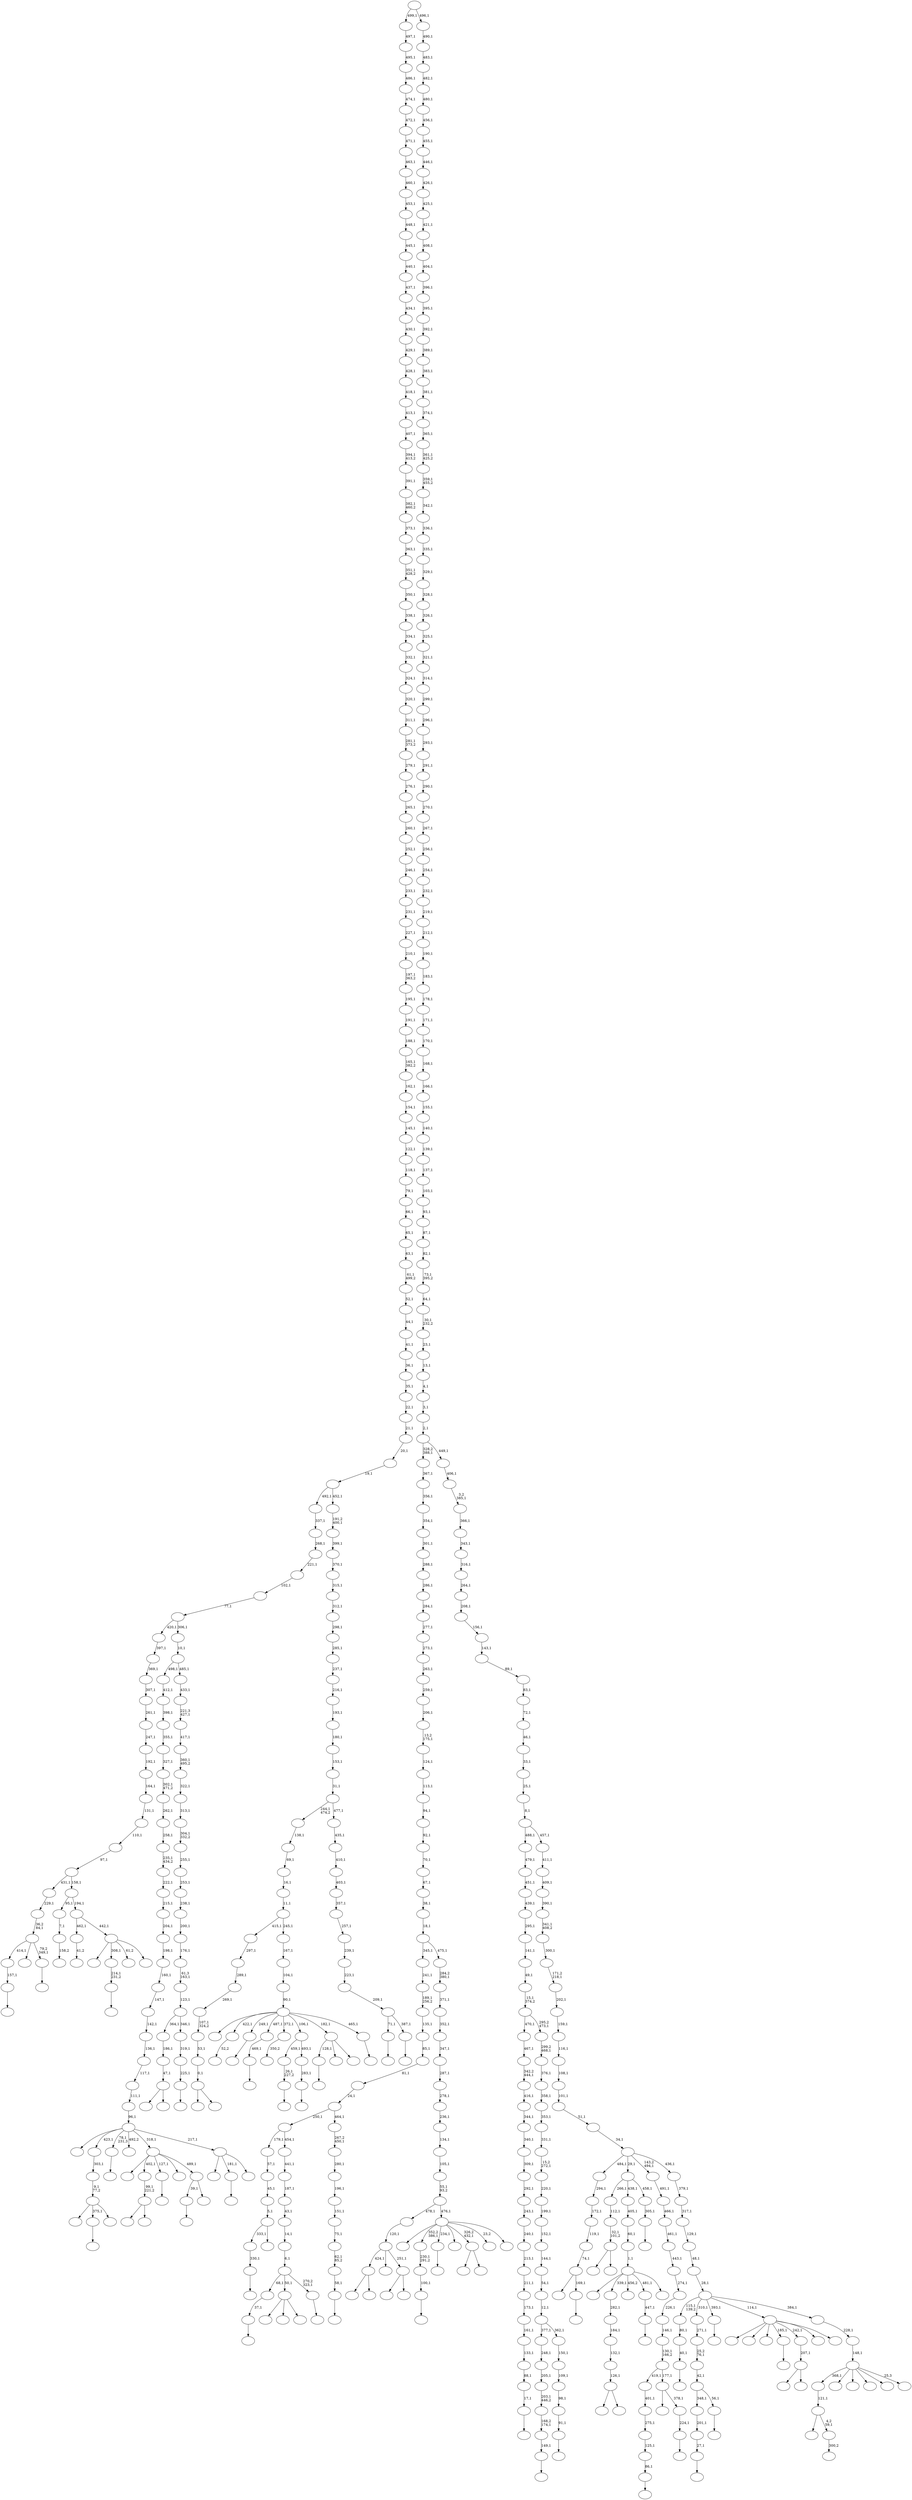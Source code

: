 digraph T {
	600 [label=""]
	599 [label=""]
	598 [label=""]
	597 [label=""]
	596 [label=""]
	595 [label=""]
	594 [label=""]
	593 [label=""]
	592 [label=""]
	591 [label=""]
	590 [label=""]
	589 [label=""]
	588 [label=""]
	587 [label=""]
	586 [label=""]
	585 [label=""]
	584 [label=""]
	583 [label=""]
	582 [label=""]
	581 [label=""]
	580 [label=""]
	579 [label=""]
	578 [label=""]
	577 [label=""]
	576 [label=""]
	575 [label=""]
	574 [label=""]
	573 [label=""]
	572 [label=""]
	571 [label=""]
	570 [label=""]
	569 [label=""]
	568 [label=""]
	567 [label=""]
	566 [label=""]
	565 [label=""]
	564 [label=""]
	563 [label=""]
	562 [label=""]
	561 [label=""]
	560 [label=""]
	559 [label=""]
	558 [label=""]
	557 [label=""]
	556 [label=""]
	555 [label=""]
	554 [label=""]
	553 [label=""]
	552 [label=""]
	551 [label=""]
	550 [label=""]
	549 [label=""]
	548 [label=""]
	547 [label=""]
	546 [label=""]
	545 [label=""]
	544 [label=""]
	543 [label=""]
	542 [label=""]
	541 [label=""]
	540 [label=""]
	539 [label=""]
	538 [label=""]
	537 [label=""]
	536 [label=""]
	535 [label=""]
	534 [label=""]
	533 [label=""]
	532 [label=""]
	531 [label=""]
	530 [label=""]
	529 [label=""]
	528 [label=""]
	527 [label=""]
	526 [label=""]
	525 [label=""]
	524 [label=""]
	523 [label=""]
	522 [label=""]
	521 [label=""]
	520 [label=""]
	519 [label=""]
	518 [label=""]
	517 [label=""]
	516 [label=""]
	515 [label=""]
	514 [label=""]
	513 [label=""]
	512 [label=""]
	511 [label=""]
	510 [label=""]
	509 [label=""]
	508 [label=""]
	507 [label=""]
	506 [label=""]
	505 [label=""]
	504 [label=""]
	503 [label=""]
	502 [label=""]
	501 [label=""]
	500 [label=""]
	499 [label=""]
	498 [label=""]
	497 [label=""]
	496 [label=""]
	495 [label=""]
	494 [label=""]
	493 [label=""]
	492 [label=""]
	491 [label=""]
	490 [label=""]
	489 [label=""]
	488 [label=""]
	487 [label=""]
	486 [label=""]
	485 [label=""]
	484 [label=""]
	483 [label=""]
	482 [label=""]
	481 [label=""]
	480 [label=""]
	479 [label=""]
	478 [label=""]
	477 [label=""]
	476 [label=""]
	475 [label=""]
	474 [label=""]
	473 [label=""]
	472 [label=""]
	471 [label=""]
	470 [label=""]
	469 [label=""]
	468 [label=""]
	467 [label=""]
	466 [label=""]
	465 [label=""]
	464 [label=""]
	463 [label=""]
	462 [label=""]
	461 [label=""]
	460 [label=""]
	459 [label=""]
	458 [label=""]
	457 [label=""]
	456 [label=""]
	455 [label=""]
	454 [label=""]
	453 [label=""]
	452 [label=""]
	451 [label=""]
	450 [label=""]
	449 [label=""]
	448 [label=""]
	447 [label=""]
	446 [label=""]
	445 [label=""]
	444 [label=""]
	443 [label=""]
	442 [label=""]
	441 [label=""]
	440 [label=""]
	439 [label=""]
	438 [label=""]
	437 [label=""]
	436 [label=""]
	435 [label=""]
	434 [label=""]
	433 [label=""]
	432 [label=""]
	431 [label=""]
	430 [label=""]
	429 [label=""]
	428 [label=""]
	427 [label=""]
	426 [label=""]
	425 [label=""]
	424 [label=""]
	423 [label=""]
	422 [label=""]
	421 [label=""]
	420 [label=""]
	419 [label=""]
	418 [label=""]
	417 [label=""]
	416 [label=""]
	415 [label=""]
	414 [label=""]
	413 [label=""]
	412 [label=""]
	411 [label=""]
	410 [label=""]
	409 [label=""]
	408 [label=""]
	407 [label=""]
	406 [label=""]
	405 [label=""]
	404 [label=""]
	403 [label=""]
	402 [label=""]
	401 [label=""]
	400 [label=""]
	399 [label=""]
	398 [label=""]
	397 [label=""]
	396 [label=""]
	395 [label=""]
	394 [label=""]
	393 [label=""]
	392 [label=""]
	391 [label=""]
	390 [label=""]
	389 [label=""]
	388 [label=""]
	387 [label=""]
	386 [label=""]
	385 [label=""]
	384 [label=""]
	383 [label=""]
	382 [label=""]
	381 [label=""]
	380 [label=""]
	379 [label=""]
	378 [label=""]
	377 [label=""]
	376 [label=""]
	375 [label=""]
	374 [label=""]
	373 [label=""]
	372 [label=""]
	371 [label=""]
	370 [label=""]
	369 [label=""]
	368 [label=""]
	367 [label=""]
	366 [label=""]
	365 [label=""]
	364 [label=""]
	363 [label=""]
	362 [label=""]
	361 [label=""]
	360 [label=""]
	359 [label=""]
	358 [label=""]
	357 [label=""]
	356 [label=""]
	355 [label=""]
	354 [label=""]
	353 [label=""]
	352 [label=""]
	351 [label=""]
	350 [label=""]
	349 [label=""]
	348 [label=""]
	347 [label=""]
	346 [label=""]
	345 [label=""]
	344 [label=""]
	343 [label=""]
	342 [label=""]
	341 [label=""]
	340 [label=""]
	339 [label=""]
	338 [label=""]
	337 [label=""]
	336 [label=""]
	335 [label=""]
	334 [label=""]
	333 [label=""]
	332 [label=""]
	331 [label=""]
	330 [label=""]
	329 [label=""]
	328 [label=""]
	327 [label=""]
	326 [label=""]
	325 [label=""]
	324 [label=""]
	323 [label=""]
	322 [label=""]
	321 [label=""]
	320 [label=""]
	319 [label=""]
	318 [label=""]
	317 [label=""]
	316 [label=""]
	315 [label=""]
	314 [label=""]
	313 [label=""]
	312 [label=""]
	311 [label=""]
	310 [label=""]
	309 [label=""]
	308 [label=""]
	307 [label=""]
	306 [label=""]
	305 [label=""]
	304 [label=""]
	303 [label=""]
	302 [label=""]
	301 [label=""]
	300 [label=""]
	299 [label=""]
	298 [label=""]
	297 [label=""]
	296 [label=""]
	295 [label=""]
	294 [label=""]
	293 [label=""]
	292 [label=""]
	291 [label=""]
	290 [label=""]
	289 [label=""]
	288 [label=""]
	287 [label=""]
	286 [label=""]
	285 [label=""]
	284 [label=""]
	283 [label=""]
	282 [label=""]
	281 [label=""]
	280 [label=""]
	279 [label=""]
	278 [label=""]
	277 [label=""]
	276 [label=""]
	275 [label=""]
	274 [label=""]
	273 [label=""]
	272 [label=""]
	271 [label=""]
	270 [label=""]
	269 [label=""]
	268 [label=""]
	267 [label=""]
	266 [label=""]
	265 [label=""]
	264 [label=""]
	263 [label=""]
	262 [label=""]
	261 [label=""]
	260 [label=""]
	259 [label=""]
	258 [label=""]
	257 [label=""]
	256 [label=""]
	255 [label=""]
	254 [label=""]
	253 [label=""]
	252 [label=""]
	251 [label=""]
	250 [label=""]
	249 [label=""]
	248 [label=""]
	247 [label=""]
	246 [label=""]
	245 [label=""]
	244 [label=""]
	243 [label=""]
	242 [label=""]
	241 [label=""]
	240 [label=""]
	239 [label=""]
	238 [label=""]
	237 [label=""]
	236 [label=""]
	235 [label=""]
	234 [label=""]
	233 [label=""]
	232 [label=""]
	231 [label=""]
	230 [label=""]
	229 [label=""]
	228 [label=""]
	227 [label=""]
	226 [label=""]
	225 [label=""]
	224 [label=""]
	223 [label=""]
	222 [label=""]
	221 [label=""]
	220 [label=""]
	219 [label=""]
	218 [label=""]
	217 [label=""]
	216 [label=""]
	215 [label=""]
	214 [label=""]
	213 [label=""]
	212 [label=""]
	211 [label=""]
	210 [label=""]
	209 [label=""]
	208 [label=""]
	207 [label=""]
	206 [label=""]
	205 [label=""]
	204 [label=""]
	203 [label=""]
	202 [label=""]
	201 [label=""]
	200 [label=""]
	199 [label=""]
	198 [label=""]
	197 [label=""]
	196 [label=""]
	195 [label=""]
	194 [label=""]
	193 [label=""]
	192 [label=""]
	191 [label=""]
	190 [label=""]
	189 [label=""]
	188 [label=""]
	187 [label=""]
	186 [label=""]
	185 [label=""]
	184 [label=""]
	183 [label=""]
	182 [label=""]
	181 [label=""]
	180 [label=""]
	179 [label=""]
	178 [label=""]
	177 [label=""]
	176 [label=""]
	175 [label=""]
	174 [label=""]
	173 [label=""]
	172 [label=""]
	171 [label=""]
	170 [label=""]
	169 [label=""]
	168 [label=""]
	167 [label=""]
	166 [label=""]
	165 [label=""]
	164 [label=""]
	163 [label=""]
	162 [label=""]
	161 [label=""]
	160 [label=""]
	159 [label=""]
	158 [label=""]
	157 [label=""]
	156 [label=""]
	155 [label=""]
	154 [label=""]
	153 [label=""]
	152 [label=""]
	151 [label=""]
	150 [label=""]
	149 [label=""]
	148 [label=""]
	147 [label=""]
	146 [label=""]
	145 [label=""]
	144 [label=""]
	143 [label=""]
	142 [label=""]
	141 [label=""]
	140 [label=""]
	139 [label=""]
	138 [label=""]
	137 [label=""]
	136 [label=""]
	135 [label=""]
	134 [label=""]
	133 [label=""]
	132 [label=""]
	131 [label=""]
	130 [label=""]
	129 [label=""]
	128 [label=""]
	127 [label=""]
	126 [label=""]
	125 [label=""]
	124 [label=""]
	123 [label=""]
	122 [label=""]
	121 [label=""]
	120 [label=""]
	119 [label=""]
	118 [label=""]
	117 [label=""]
	116 [label=""]
	115 [label=""]
	114 [label=""]
	113 [label=""]
	112 [label=""]
	111 [label=""]
	110 [label=""]
	109 [label=""]
	108 [label=""]
	107 [label=""]
	106 [label=""]
	105 [label=""]
	104 [label=""]
	103 [label=""]
	102 [label=""]
	101 [label=""]
	100 [label=""]
	99 [label=""]
	98 [label=""]
	97 [label=""]
	96 [label=""]
	95 [label=""]
	94 [label=""]
	93 [label=""]
	92 [label=""]
	91 [label=""]
	90 [label=""]
	89 [label=""]
	88 [label=""]
	87 [label=""]
	86 [label=""]
	85 [label=""]
	84 [label=""]
	83 [label=""]
	82 [label=""]
	81 [label=""]
	80 [label=""]
	79 [label=""]
	78 [label=""]
	77 [label=""]
	76 [label=""]
	75 [label=""]
	74 [label=""]
	73 [label=""]
	72 [label=""]
	71 [label=""]
	70 [label=""]
	69 [label=""]
	68 [label=""]
	67 [label=""]
	66 [label=""]
	65 [label=""]
	64 [label=""]
	63 [label=""]
	62 [label=""]
	61 [label=""]
	60 [label=""]
	59 [label=""]
	58 [label=""]
	57 [label=""]
	56 [label=""]
	55 [label=""]
	54 [label=""]
	53 [label=""]
	52 [label=""]
	51 [label=""]
	50 [label=""]
	49 [label=""]
	48 [label=""]
	47 [label=""]
	46 [label=""]
	45 [label=""]
	44 [label=""]
	43 [label=""]
	42 [label=""]
	41 [label=""]
	40 [label=""]
	39 [label=""]
	38 [label=""]
	37 [label=""]
	36 [label=""]
	35 [label=""]
	34 [label=""]
	33 [label=""]
	32 [label=""]
	31 [label=""]
	30 [label=""]
	29 [label=""]
	28 [label=""]
	27 [label=""]
	26 [label=""]
	25 [label=""]
	24 [label=""]
	23 [label=""]
	22 [label=""]
	21 [label=""]
	20 [label=""]
	19 [label=""]
	18 [label=""]
	17 [label=""]
	16 [label=""]
	15 [label=""]
	14 [label=""]
	13 [label=""]
	12 [label=""]
	11 [label=""]
	10 [label=""]
	9 [label=""]
	8 [label=""]
	7 [label=""]
	6 [label=""]
	5 [label=""]
	4 [label=""]
	3 [label=""]
	2 [label=""]
	1 [label=""]
	0 [label=""]
	596 -> 597 [label=""]
	595 -> 596 [label="37,1"]
	592 -> 593 [label="300,2"]
	591 -> 594 [label=""]
	591 -> 592 [label="4,2\n59,1"]
	590 -> 591 [label="121,1"]
	587 -> 588 [label=""]
	583 -> 584 [label=""]
	582 -> 583 [label="86,1"]
	581 -> 582 [label="125,1"]
	580 -> 581 [label="275,1"]
	579 -> 580 [label="401,1"]
	577 -> 585 [label=""]
	577 -> 578 [label=""]
	576 -> 577 [label="99,1\n221,2"]
	569 -> 570 [label=""]
	568 -> 569 [label="17,1"]
	567 -> 568 [label="88,1"]
	566 -> 567 [label="133,1"]
	565 -> 566 [label="161,1"]
	564 -> 565 [label="173,1"]
	563 -> 564 [label="211,1"]
	562 -> 563 [label="213,1"]
	561 -> 562 [label="240,1"]
	560 -> 561 [label="243,1"]
	559 -> 560 [label="292,1"]
	558 -> 559 [label="309,1"]
	557 -> 558 [label="340,1"]
	556 -> 557 [label="344,1"]
	555 -> 556 [label="416,1"]
	554 -> 555 [label="342,2\n444,1"]
	553 -> 554 [label="467,1"]
	549 -> 598 [label=""]
	549 -> 550 [label=""]
	548 -> 549 [label="47,1"]
	547 -> 548 [label="186,1"]
	541 -> 542 [label=""]
	540 -> 541 [label="26,1\n227,2"]
	538 -> 571 [label=""]
	538 -> 552 [label=""]
	538 -> 539 [label=""]
	535 -> 543 [label=""]
	535 -> 536 [label=""]
	534 -> 535 [label="32,1\n101,2"]
	533 -> 534 [label="112,1"]
	531 -> 532 [label=""]
	529 -> 530 [label="158,2"]
	528 -> 529 [label="7,1"]
	526 -> 527 [label="41,2"]
	523 -> 524 [label=""]
	522 -> 523 [label="40,1"]
	521 -> 522 [label="80,1"]
	517 -> 518 [label=""]
	516 -> 551 [label=""]
	516 -> 517 [label="169,1"]
	515 -> 516 [label="74,1"]
	514 -> 515 [label="119,1"]
	513 -> 514 [label="172,1"]
	512 -> 513 [label="294,1"]
	509 -> 510 [label=""]
	508 -> 509 [label="27,1"]
	507 -> 508 [label="201,1"]
	505 -> 511 [label=""]
	505 -> 506 [label=""]
	503 -> 504 [label=""]
	500 -> 519 [label=""]
	500 -> 501 [label=""]
	499 -> 500 [label="0,1"]
	498 -> 499 [label="53,1"]
	497 -> 498 [label="107,1\n324,2"]
	496 -> 497 [label="269,1"]
	495 -> 496 [label="289,1"]
	494 -> 495 [label="297,1"]
	492 -> 493 [label=""]
	491 -> 492 [label="157,1"]
	489 -> 490 [label=""]
	488 -> 489 [label="100,1"]
	487 -> 488 [label="230,1\n291,2"]
	485 -> 486 [label=""]
	484 -> 485 [label="149,1"]
	483 -> 484 [label="168,2\n174,1"]
	482 -> 483 [label="203,1\n446,2"]
	481 -> 482 [label="205,1"]
	480 -> 481 [label="248,1"]
	478 -> 479 [label=""]
	477 -> 478 [label="91,1"]
	476 -> 477 [label="98,1"]
	475 -> 476 [label="109,1"]
	474 -> 475 [label="150,1"]
	473 -> 480 [label="377,1"]
	473 -> 474 [label="362,1"]
	472 -> 473 [label="12,1"]
	471 -> 472 [label="54,1"]
	470 -> 471 [label="144,1"]
	469 -> 470 [label="152,1"]
	468 -> 469 [label="199,1"]
	467 -> 468 [label="220,1"]
	466 -> 467 [label="15,2\n272,1"]
	465 -> 466 [label="331,1"]
	464 -> 465 [label="353,1"]
	463 -> 464 [label="358,1"]
	462 -> 463 [label="376,1"]
	461 -> 462 [label="299,2\n468,1"]
	460 -> 553 [label="470,1"]
	460 -> 461 [label="295,2\n473,1"]
	459 -> 460 [label="15,1\n374,2"]
	458 -> 459 [label="49,1"]
	457 -> 458 [label="141,1"]
	456 -> 457 [label="295,1"]
	455 -> 456 [label="439,1"]
	454 -> 455 [label="451,1"]
	453 -> 454 [label="479,1"]
	450 -> 451 [label=""]
	447 -> 448 [label=""]
	445 -> 502 [label=""]
	445 -> 446 [label=""]
	444 -> 445 [label="126,1"]
	443 -> 444 [label="132,1"]
	442 -> 443 [label="184,1"]
	441 -> 442 [label="282,1"]
	439 -> 440 [label="52,2"]
	435 -> 589 [label=""]
	435 -> 503 [label="375,1"]
	435 -> 436 [label=""]
	434 -> 435 [label="9,1\n77,2"]
	433 -> 434 [label="303,1"]
	431 -> 432 [label=""]
	430 -> 431 [label="330,1"]
	425 -> 426 [label=""]
	423 -> 430 [label="333,1"]
	423 -> 424 [label=""]
	422 -> 423 [label="5,1"]
	421 -> 422 [label="45,1"]
	420 -> 421 [label="57,1"]
	417 -> 418 [label=""]
	415 -> 416 [label=""]
	414 -> 415 [label="469,1"]
	412 -> 413 [label="350,2"]
	410 -> 411 [label=""]
	408 -> 409 [label=""]
	407 -> 408 [label="447,1"]
	405 -> 406 [label=""]
	404 -> 405 [label="283,1"]
	403 -> 540 [label="459,1"]
	403 -> 404 [label="493,1"]
	401 -> 402 [label=""]
	398 -> 399 [label=""]
	397 -> 491 [label="414,1"]
	397 -> 428 [label=""]
	397 -> 398 [label="79,2\n349,1"]
	396 -> 397 [label="36,2\n84,1"]
	395 -> 396 [label="229,1"]
	393 -> 573 [label=""]
	393 -> 394 [label=""]
	392 -> 393 [label="207,1"]
	389 -> 574 [label=""]
	389 -> 441 [label="339,1"]
	389 -> 437 [label="456,2"]
	389 -> 407 [label="481,1"]
	389 -> 390 [label=""]
	388 -> 389 [label="1,1"]
	387 -> 388 [label="60,1"]
	386 -> 387 [label="405,1"]
	384 -> 385 [label=""]
	383 -> 384 [label="214,1\n231,2"]
	381 -> 382 [label=""]
	380 -> 381 [label="305,1"]
	379 -> 533 [label="266,1"]
	379 -> 386 [label="438,1"]
	379 -> 380 [label="458,1"]
	377 -> 531 [label="128,1"]
	377 -> 520 [label=""]
	377 -> 378 [label=""]
	373 -> 374 [label=""]
	372 -> 507 [label="348,1"]
	372 -> 373 [label="56,1"]
	371 -> 372 [label="42,1"]
	370 -> 371 [label="25,2\n76,1"]
	369 -> 370 [label="271,1"]
	367 -> 450 [label="39,1"]
	367 -> 368 [label=""]
	366 -> 600 [label=""]
	366 -> 576 [label="402,1"]
	366 -> 425 [label="127,1"]
	366 -> 400 [label=""]
	366 -> 367 [label="489,1"]
	364 -> 365 [label=""]
	362 -> 363 [label=""]
	361 -> 595 [label="68,1"]
	361 -> 538 [label="50,1"]
	361 -> 362 [label="270,2\n323,1"]
	360 -> 361 [label="6,1"]
	359 -> 360 [label="14,1"]
	358 -> 359 [label="43,1"]
	357 -> 358 [label="187,1"]
	356 -> 357 [label="441,1"]
	355 -> 420 [label="179,1"]
	355 -> 356 [label="454,1"]
	352 -> 537 [label=""]
	352 -> 383 [label="308,1"]
	352 -> 375 [label="61,2"]
	352 -> 353 [label=""]
	351 -> 526 [label="462,1"]
	351 -> 352 [label="442,1"]
	350 -> 528 [label="95,1"]
	350 -> 351 [label="194,1"]
	349 -> 395 [label="431,1"]
	349 -> 350 [label="158,1"]
	348 -> 349 [label="97,1"]
	347 -> 348 [label="110,1"]
	346 -> 347 [label="131,1"]
	345 -> 346 [label="164,1"]
	344 -> 345 [label="192,1"]
	343 -> 344 [label="247,1"]
	342 -> 343 [label="261,1"]
	341 -> 342 [label="307,1"]
	340 -> 341 [label="369,1"]
	339 -> 340 [label="397,1"]
	337 -> 572 [label=""]
	337 -> 364 [label="181,1"]
	337 -> 338 [label=""]
	336 -> 452 [label=""]
	336 -> 433 [label="423,1"]
	336 -> 410 [label="78,1\n231,3"]
	336 -> 376 [label="492,2"]
	336 -> 366 [label="318,1"]
	336 -> 337 [label="217,1"]
	335 -> 336 [label="96,1"]
	334 -> 335 [label="111,1"]
	333 -> 334 [label="117,1"]
	332 -> 333 [label="136,1"]
	331 -> 332 [label="142,1"]
	330 -> 331 [label="147,1"]
	329 -> 330 [label="160,1"]
	328 -> 329 [label="198,1"]
	327 -> 328 [label="204,1"]
	326 -> 327 [label="215,1"]
	325 -> 326 [label="222,1"]
	324 -> 325 [label="235,1\n434,2"]
	323 -> 324 [label="258,1"]
	322 -> 323 [label="262,1"]
	321 -> 322 [label="302,1\n471,2"]
	320 -> 321 [label="327,1"]
	319 -> 320 [label="355,1"]
	318 -> 319 [label="398,1"]
	317 -> 318 [label="412,1"]
	315 -> 316 [label=""]
	314 -> 315 [label="58,1"]
	313 -> 314 [label="62,1\n85,2"]
	312 -> 313 [label="75,1"]
	311 -> 312 [label="151,1"]
	310 -> 311 [label="196,1"]
	309 -> 310 [label="280,1"]
	308 -> 309 [label="267,2\n450,1"]
	307 -> 355 [label="250,1"]
	307 -> 308 [label="464,1"]
	306 -> 307 [label="24,1"]
	305 -> 306 [label="81,1"]
	304 -> 305 [label="85,1"]
	303 -> 304 [label="135,1"]
	302 -> 303 [label="189,1\n256,2"]
	301 -> 302 [label="241,1"]
	299 -> 419 [label=""]
	299 -> 300 [label=""]
	297 -> 298 [label=""]
	296 -> 575 [label=""]
	296 -> 439 [label="422,1"]
	296 -> 417 [label="249,1"]
	296 -> 414 [label="487,1"]
	296 -> 412 [label="372,1"]
	296 -> 403 [label="106,1"]
	296 -> 377 [label="182,1"]
	296 -> 297 [label="465,1"]
	295 -> 296 [label="90,1"]
	294 -> 295 [label="104,1"]
	293 -> 294 [label="167,1"]
	292 -> 494 [label="415,1"]
	292 -> 293 [label="245,1"]
	291 -> 292 [label="11,1"]
	290 -> 291 [label="16,1"]
	289 -> 290 [label="69,1"]
	288 -> 289 [label="138,1"]
	286 -> 287 [label=""]
	285 -> 286 [label="224,1"]
	284 -> 438 [label=""]
	284 -> 285 [label="378,1"]
	283 -> 579 [label="419,1"]
	283 -> 284 [label="177,1"]
	282 -> 283 [label="130,1\n166,2"]
	281 -> 282 [label="146,1"]
	280 -> 281 [label="226,1"]
	279 -> 280 [label="274,1"]
	278 -> 279 [label="443,1"]
	277 -> 278 [label="461,1"]
	276 -> 277 [label="466,1"]
	275 -> 276 [label="491,1"]
	273 -> 599 [label=""]
	273 -> 274 [label=""]
	272 -> 505 [label="424,1"]
	272 -> 391 [label=""]
	272 -> 273 [label="251,1"]
	271 -> 272 [label="120,1"]
	269 -> 270 [label=""]
	268 -> 269 [label="225,1"]
	267 -> 268 [label="319,1"]
	266 -> 547 [label="364,1"]
	266 -> 267 [label="346,1"]
	265 -> 266 [label="123,1"]
	264 -> 265 [label="61,3\n163,1"]
	263 -> 264 [label="176,1"]
	262 -> 263 [label="200,1"]
	261 -> 262 [label="238,1"]
	260 -> 261 [label="253,1"]
	259 -> 260 [label="255,1"]
	258 -> 259 [label="304,1\n332,2"]
	257 -> 258 [label="313,1"]
	256 -> 257 [label="322,1"]
	255 -> 256 [label="360,1\n495,2"]
	254 -> 255 [label="417,1"]
	253 -> 254 [label="221,3\n427,1"]
	252 -> 253 [label="433,1"]
	251 -> 317 [label="498,1"]
	251 -> 252 [label="485,1"]
	250 -> 251 [label="10,1"]
	249 -> 339 [label="420,1"]
	249 -> 250 [label="306,1"]
	248 -> 249 [label="77,1"]
	247 -> 248 [label="102,1"]
	246 -> 247 [label="221,1"]
	245 -> 246 [label="268,1"]
	244 -> 245 [label="337,1"]
	241 -> 242 [label=""]
	240 -> 587 [label="71,1"]
	240 -> 241 [label="387,1"]
	239 -> 240 [label="209,1"]
	238 -> 239 [label="223,1"]
	237 -> 238 [label="239,1"]
	236 -> 237 [label="257,1"]
	235 -> 236 [label="357,1"]
	234 -> 235 [label="403,1"]
	233 -> 234 [label="410,1"]
	232 -> 233 [label="435,1"]
	231 -> 288 [label="244,1\n474,2"]
	231 -> 232 [label="477,1"]
	230 -> 231 [label="31,1"]
	229 -> 230 [label="153,1"]
	228 -> 229 [label="180,1"]
	227 -> 228 [label="193,1"]
	226 -> 227 [label="216,1"]
	225 -> 226 [label="237,1"]
	224 -> 225 [label="285,1"]
	223 -> 224 [label="298,1"]
	222 -> 223 [label="312,1"]
	221 -> 222 [label="315,1"]
	220 -> 221 [label="370,1"]
	219 -> 220 [label="399,1"]
	218 -> 219 [label="191,2\n400,1"]
	217 -> 244 [label="492,1"]
	217 -> 218 [label="452,1"]
	216 -> 217 [label="19,1"]
	215 -> 216 [label="20,1"]
	214 -> 215 [label="21,1"]
	213 -> 214 [label="22,1"]
	212 -> 213 [label="35,1"]
	211 -> 212 [label="36,1"]
	210 -> 211 [label="41,1"]
	209 -> 210 [label="44,1"]
	208 -> 209 [label="52,1"]
	207 -> 208 [label="61,1\n499,2"]
	206 -> 207 [label="63,1"]
	205 -> 206 [label="65,1"]
	204 -> 205 [label="66,1"]
	203 -> 204 [label="79,1"]
	202 -> 203 [label="118,1"]
	201 -> 202 [label="122,1"]
	200 -> 201 [label="145,1"]
	199 -> 200 [label="154,1"]
	198 -> 199 [label="162,1"]
	197 -> 198 [label="165,1\n382,2"]
	196 -> 197 [label="188,1"]
	195 -> 196 [label="191,1"]
	194 -> 195 [label="195,1"]
	193 -> 194 [label="197,1\n363,2"]
	192 -> 193 [label="210,1"]
	191 -> 192 [label="227,1"]
	190 -> 191 [label="231,1"]
	189 -> 190 [label="233,1"]
	188 -> 189 [label="246,1"]
	187 -> 188 [label="252,1"]
	186 -> 187 [label="260,1"]
	185 -> 186 [label="265,1"]
	184 -> 185 [label="276,1"]
	183 -> 184 [label="279,1"]
	182 -> 183 [label="281,1\n373,2"]
	181 -> 182 [label="311,1"]
	180 -> 181 [label="320,1"]
	179 -> 180 [label="324,1"]
	178 -> 179 [label="332,1"]
	177 -> 178 [label="334,1"]
	176 -> 177 [label="338,1"]
	175 -> 176 [label="350,1"]
	174 -> 175 [label="351,1\n428,2"]
	173 -> 174 [label="363,1"]
	172 -> 173 [label="373,1"]
	171 -> 172 [label="382,1\n460,2"]
	170 -> 171 [label="391,1"]
	169 -> 170 [label="394,1\n413,2"]
	168 -> 169 [label="407,1"]
	167 -> 168 [label="413,1"]
	166 -> 167 [label="418,1"]
	165 -> 166 [label="428,1"]
	164 -> 165 [label="429,1"]
	163 -> 164 [label="430,1"]
	162 -> 163 [label="434,1"]
	161 -> 162 [label="437,1"]
	160 -> 161 [label="440,1"]
	159 -> 160 [label="445,1"]
	158 -> 159 [label="448,1"]
	157 -> 158 [label="453,1"]
	156 -> 157 [label="460,1"]
	155 -> 156 [label="463,1"]
	154 -> 155 [label="471,1"]
	153 -> 154 [label="472,1"]
	152 -> 153 [label="474,1"]
	151 -> 152 [label="486,1"]
	150 -> 151 [label="495,1"]
	149 -> 150 [label="497,1"]
	147 -> 148 [label=""]
	144 -> 544 [label=""]
	144 -> 487 [label="352,2\n386,1"]
	144 -> 447 [label="234,1"]
	144 -> 429 [label=""]
	144 -> 299 [label="326,2\n432,1"]
	144 -> 243 [label="23,2"]
	144 -> 145 [label=""]
	143 -> 271 [label="478,1"]
	143 -> 144 [label="476,1"]
	142 -> 143 [label="55,1\n93,2"]
	141 -> 142 [label="105,1"]
	140 -> 141 [label="134,1"]
	139 -> 140 [label="236,1"]
	138 -> 139 [label="278,1"]
	137 -> 138 [label="287,1"]
	136 -> 137 [label="347,1"]
	135 -> 136 [label="352,1"]
	134 -> 135 [label="371,1"]
	133 -> 134 [label="284,2\n380,1"]
	132 -> 301 [label="345,1"]
	132 -> 133 [label="475,1"]
	131 -> 132 [label="18,1"]
	130 -> 131 [label="38,1"]
	129 -> 130 [label="67,1"]
	128 -> 129 [label="70,1"]
	127 -> 128 [label="92,1"]
	126 -> 127 [label="94,1"]
	125 -> 126 [label="113,1"]
	124 -> 125 [label="124,1"]
	123 -> 124 [label="13,2\n175,1"]
	122 -> 123 [label="206,1"]
	121 -> 122 [label="259,1"]
	120 -> 121 [label="263,1"]
	119 -> 120 [label="273,1"]
	118 -> 119 [label="277,1"]
	117 -> 118 [label="284,1"]
	116 -> 117 [label="286,1"]
	115 -> 116 [label="288,1"]
	114 -> 115 [label="301,1"]
	113 -> 114 [label="354,1"]
	112 -> 113 [label="356,1"]
	111 -> 112 [label="367,1"]
	109 -> 546 [label=""]
	109 -> 545 [label=""]
	109 -> 449 [label=""]
	109 -> 401 [label="185,1"]
	109 -> 392 [label="242,1"]
	109 -> 146 [label=""]
	109 -> 110 [label=""]
	107 -> 590 [label="368,1"]
	107 -> 586 [label=""]
	107 -> 525 [label=""]
	107 -> 427 [label=""]
	107 -> 354 [label=""]
	107 -> 108 [label="25,3"]
	106 -> 107 [label="148,1"]
	105 -> 106 [label="228,1"]
	104 -> 521 [label="115,1\n139,2"]
	104 -> 369 [label="310,1"]
	104 -> 147 [label="393,1"]
	104 -> 109 [label="114,1"]
	104 -> 105 [label="384,1"]
	103 -> 104 [label="28,1"]
	102 -> 103 [label="48,1"]
	101 -> 102 [label="129,1"]
	100 -> 101 [label="317,1"]
	99 -> 100 [label="379,1"]
	98 -> 512 [label="484,1"]
	98 -> 379 [label="29,1"]
	98 -> 275 [label="143,2\n494,1"]
	98 -> 99 [label="436,1"]
	97 -> 98 [label="34,1"]
	96 -> 97 [label="51,1"]
	95 -> 96 [label="101,1"]
	94 -> 95 [label="108,1"]
	93 -> 94 [label="116,1"]
	92 -> 93 [label="159,1"]
	91 -> 92 [label="202,1"]
	90 -> 91 [label="171,2\n218,1"]
	89 -> 90 [label="300,1"]
	88 -> 89 [label="341,1\n408,2"]
	87 -> 88 [label="390,1"]
	86 -> 87 [label="409,1"]
	85 -> 86 [label="411,1"]
	84 -> 453 [label="488,1"]
	84 -> 85 [label="457,1"]
	83 -> 84 [label="8,1"]
	82 -> 83 [label="25,1"]
	81 -> 82 [label="33,1"]
	80 -> 81 [label="46,1"]
	79 -> 80 [label="72,1"]
	78 -> 79 [label="83,1"]
	77 -> 78 [label="89,1"]
	76 -> 77 [label="143,1"]
	75 -> 76 [label="156,1"]
	74 -> 75 [label="208,1"]
	73 -> 74 [label="264,1"]
	72 -> 73 [label="316,1"]
	71 -> 72 [label="343,1"]
	70 -> 71 [label="366,1"]
	69 -> 70 [label="3,2\n385,1"]
	68 -> 69 [label="406,1"]
	67 -> 111 [label="328,2\n388,1"]
	67 -> 68 [label="449,1"]
	66 -> 67 [label="2,1"]
	65 -> 66 [label="3,1"]
	64 -> 65 [label="4,1"]
	63 -> 64 [label="13,1"]
	62 -> 63 [label="23,1"]
	61 -> 62 [label="30,1\n232,2"]
	60 -> 61 [label="64,1"]
	59 -> 60 [label="73,1\n395,2"]
	58 -> 59 [label="82,1"]
	57 -> 58 [label="87,1"]
	56 -> 57 [label="93,1"]
	55 -> 56 [label="103,1"]
	54 -> 55 [label="137,1"]
	53 -> 54 [label="139,1"]
	52 -> 53 [label="140,1"]
	51 -> 52 [label="155,1"]
	50 -> 51 [label="166,1"]
	49 -> 50 [label="168,1"]
	48 -> 49 [label="170,1"]
	47 -> 48 [label="171,1"]
	46 -> 47 [label="178,1"]
	45 -> 46 [label="183,1"]
	44 -> 45 [label="190,1"]
	43 -> 44 [label="212,1"]
	42 -> 43 [label="219,1"]
	41 -> 42 [label="232,1"]
	40 -> 41 [label="254,1"]
	39 -> 40 [label="256,1"]
	38 -> 39 [label="267,1"]
	37 -> 38 [label="270,1"]
	36 -> 37 [label="290,1"]
	35 -> 36 [label="291,1"]
	34 -> 35 [label="293,1"]
	33 -> 34 [label="296,1"]
	32 -> 33 [label="299,1"]
	31 -> 32 [label="314,1"]
	30 -> 31 [label="321,1"]
	29 -> 30 [label="325,1"]
	28 -> 29 [label="326,1"]
	27 -> 28 [label="328,1"]
	26 -> 27 [label="329,1"]
	25 -> 26 [label="335,1"]
	24 -> 25 [label="336,1"]
	23 -> 24 [label="342,1"]
	22 -> 23 [label="359,1\n455,2"]
	21 -> 22 [label="361,1\n425,2"]
	20 -> 21 [label="365,1"]
	19 -> 20 [label="374,1"]
	18 -> 19 [label="381,1"]
	17 -> 18 [label="383,1"]
	16 -> 17 [label="389,1"]
	15 -> 16 [label="392,1"]
	14 -> 15 [label="395,1"]
	13 -> 14 [label="396,1"]
	12 -> 13 [label="404,1"]
	11 -> 12 [label="408,1"]
	10 -> 11 [label="421,1"]
	9 -> 10 [label="425,1"]
	8 -> 9 [label="426,1"]
	7 -> 8 [label="446,1"]
	6 -> 7 [label="455,1"]
	5 -> 6 [label="456,1"]
	4 -> 5 [label="480,1"]
	3 -> 4 [label="482,1"]
	2 -> 3 [label="483,1"]
	1 -> 2 [label="490,1"]
	0 -> 149 [label="499,1"]
	0 -> 1 [label="496,1"]
}
